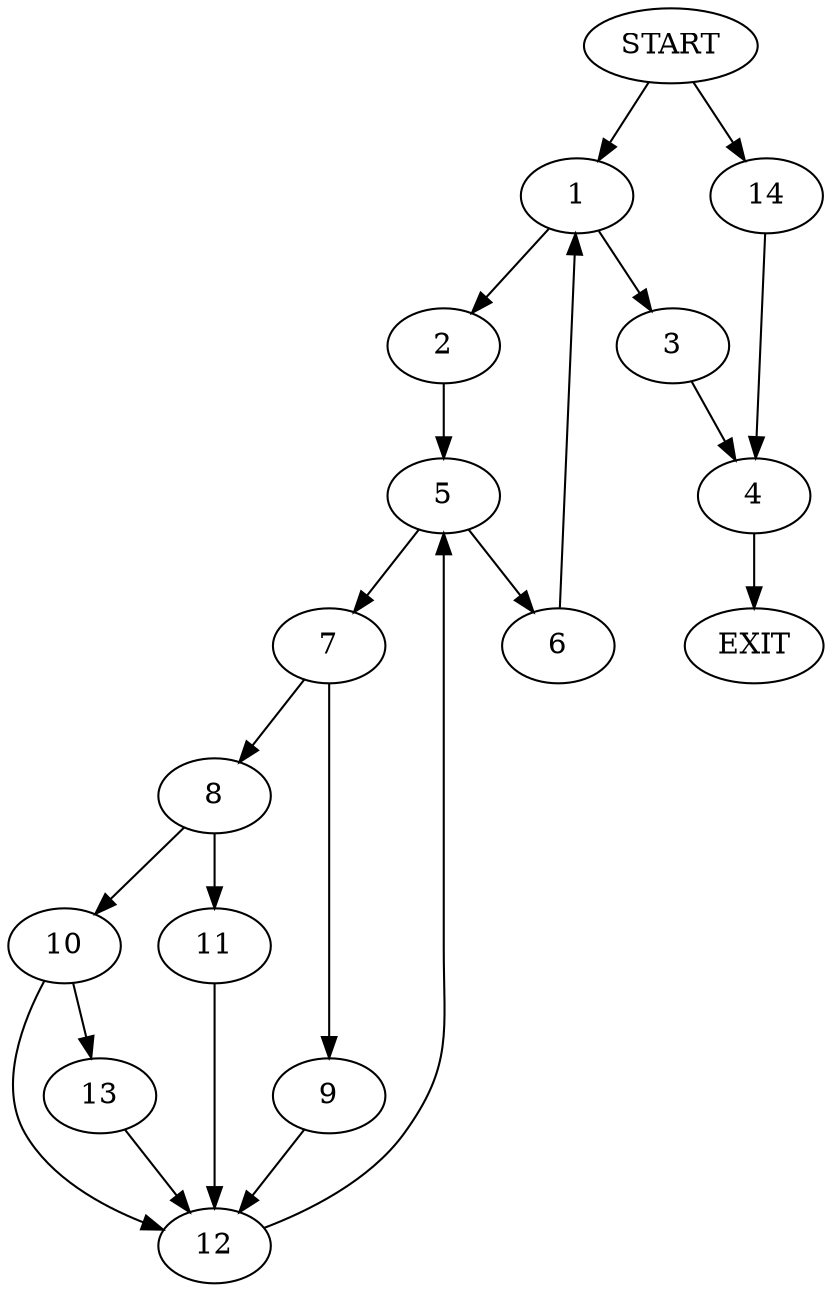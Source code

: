 digraph {
0 [label="START"]
15 [label="EXIT"]
0 -> 1
1 -> 2
1 -> 3
3 -> 4
2 -> 5
5 -> 6
5 -> 7
6 -> 1
7 -> 8
7 -> 9
8 -> 10
8 -> 11
9 -> 12
12 -> 5
11 -> 12
10 -> 12
10 -> 13
13 -> 12
4 -> 15
0 -> 14
14 -> 4
}
